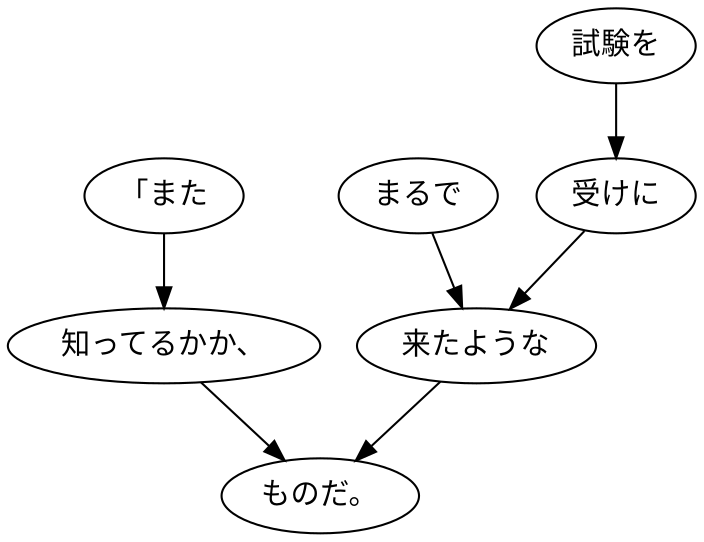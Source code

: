 digraph graph2366 {
	node0 [label="「また"];
	node1 [label="知ってるかか、"];
	node2 [label="まるで"];
	node3 [label="試験を"];
	node4 [label="受けに"];
	node5 [label="来たような"];
	node6 [label="ものだ。"];
	node0 -> node1;
	node1 -> node6;
	node2 -> node5;
	node3 -> node4;
	node4 -> node5;
	node5 -> node6;
}
